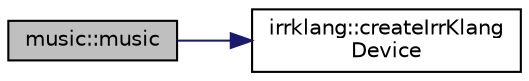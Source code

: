 digraph "music::music"
{
  bgcolor="transparent";
  edge [fontname="Helvetica",fontsize="10",labelfontname="Helvetica",labelfontsize="10"];
  node [fontname="Helvetica",fontsize="10",shape=record];
  rankdir="LR";
  Node1 [label="music::music",height=0.2,width=0.4,color="black", fillcolor="grey75", style="filled", fontcolor="black"];
  Node1 -> Node2 [color="midnightblue",fontsize="10",style="solid",fontname="Helvetica"];
  Node2 [label="irrklang::createIrrKlang\lDevice",height=0.2,width=0.4,color="black",URL="$namespaceirrklang.html#ad9829f898bc0665fdd2554a6f5c7ca1c",tooltip="Creates an irrKlang device. The irrKlang device is the root object for using the sound engine..."];
}
